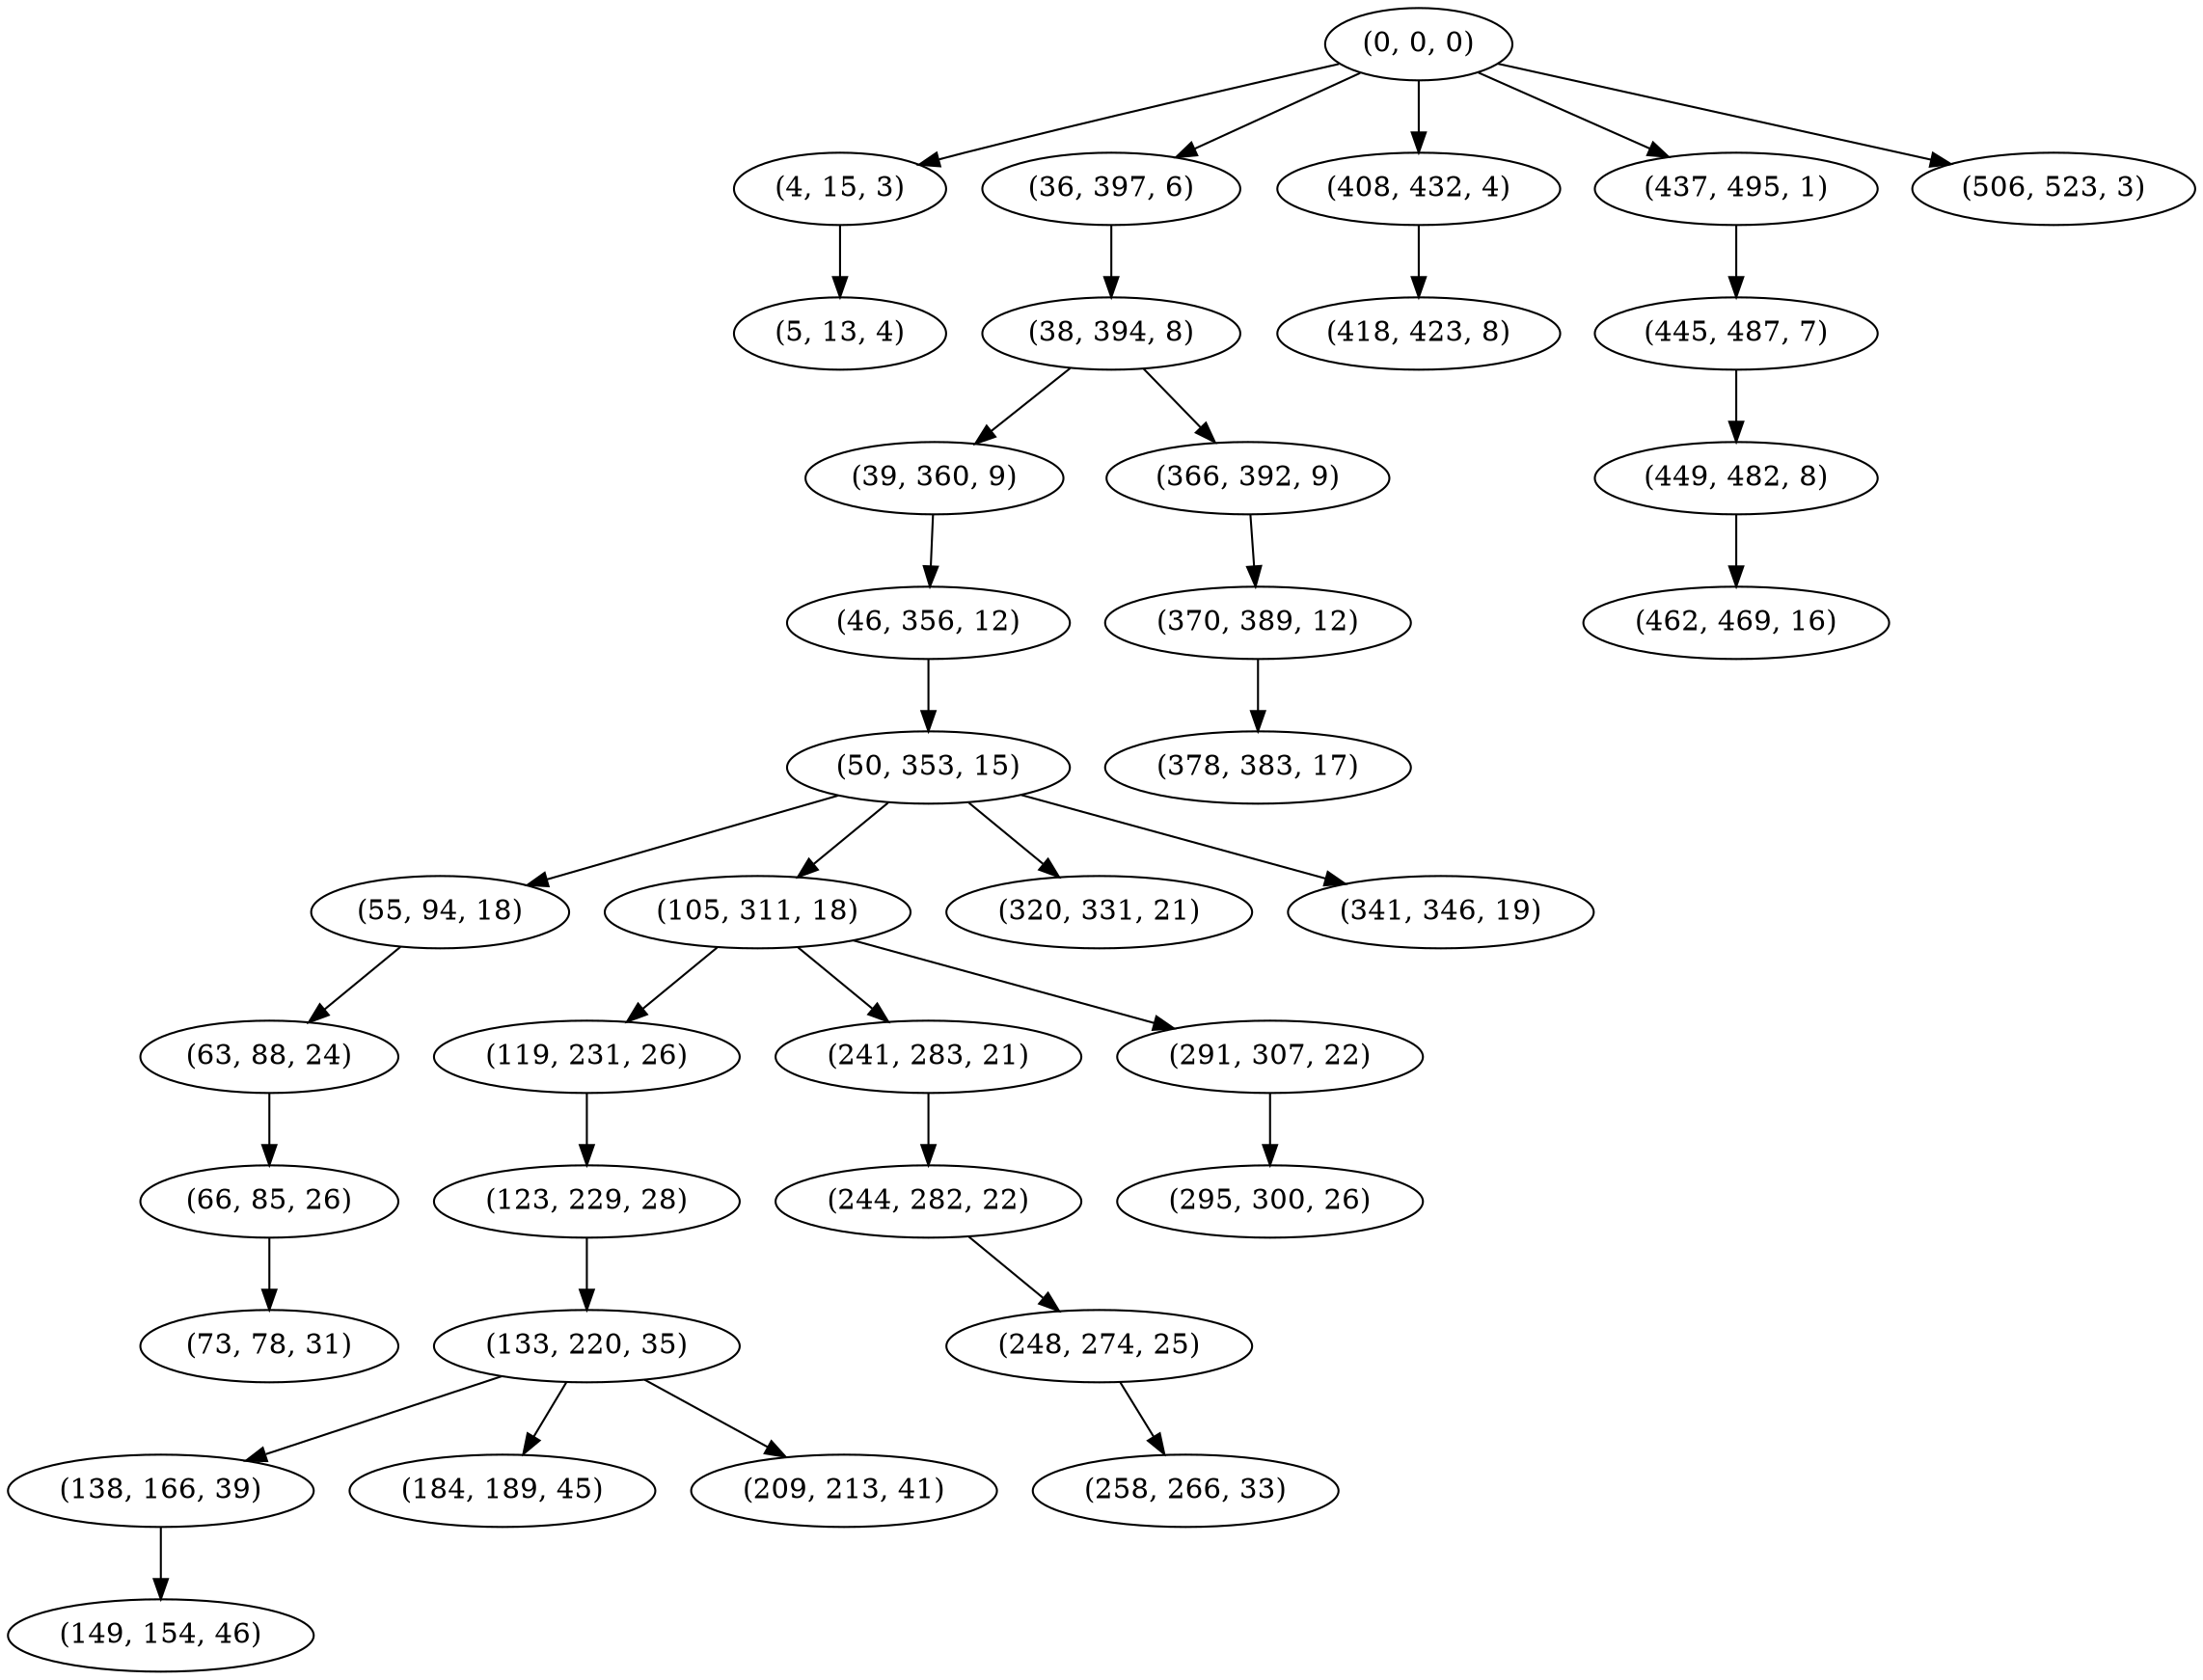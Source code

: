 digraph tree {
    "(0, 0, 0)";
    "(4, 15, 3)";
    "(5, 13, 4)";
    "(36, 397, 6)";
    "(38, 394, 8)";
    "(39, 360, 9)";
    "(46, 356, 12)";
    "(50, 353, 15)";
    "(55, 94, 18)";
    "(63, 88, 24)";
    "(66, 85, 26)";
    "(73, 78, 31)";
    "(105, 311, 18)";
    "(119, 231, 26)";
    "(123, 229, 28)";
    "(133, 220, 35)";
    "(138, 166, 39)";
    "(149, 154, 46)";
    "(184, 189, 45)";
    "(209, 213, 41)";
    "(241, 283, 21)";
    "(244, 282, 22)";
    "(248, 274, 25)";
    "(258, 266, 33)";
    "(291, 307, 22)";
    "(295, 300, 26)";
    "(320, 331, 21)";
    "(341, 346, 19)";
    "(366, 392, 9)";
    "(370, 389, 12)";
    "(378, 383, 17)";
    "(408, 432, 4)";
    "(418, 423, 8)";
    "(437, 495, 1)";
    "(445, 487, 7)";
    "(449, 482, 8)";
    "(462, 469, 16)";
    "(506, 523, 3)";
    "(0, 0, 0)" -> "(4, 15, 3)";
    "(0, 0, 0)" -> "(36, 397, 6)";
    "(0, 0, 0)" -> "(408, 432, 4)";
    "(0, 0, 0)" -> "(437, 495, 1)";
    "(0, 0, 0)" -> "(506, 523, 3)";
    "(4, 15, 3)" -> "(5, 13, 4)";
    "(36, 397, 6)" -> "(38, 394, 8)";
    "(38, 394, 8)" -> "(39, 360, 9)";
    "(38, 394, 8)" -> "(366, 392, 9)";
    "(39, 360, 9)" -> "(46, 356, 12)";
    "(46, 356, 12)" -> "(50, 353, 15)";
    "(50, 353, 15)" -> "(55, 94, 18)";
    "(50, 353, 15)" -> "(105, 311, 18)";
    "(50, 353, 15)" -> "(320, 331, 21)";
    "(50, 353, 15)" -> "(341, 346, 19)";
    "(55, 94, 18)" -> "(63, 88, 24)";
    "(63, 88, 24)" -> "(66, 85, 26)";
    "(66, 85, 26)" -> "(73, 78, 31)";
    "(105, 311, 18)" -> "(119, 231, 26)";
    "(105, 311, 18)" -> "(241, 283, 21)";
    "(105, 311, 18)" -> "(291, 307, 22)";
    "(119, 231, 26)" -> "(123, 229, 28)";
    "(123, 229, 28)" -> "(133, 220, 35)";
    "(133, 220, 35)" -> "(138, 166, 39)";
    "(133, 220, 35)" -> "(184, 189, 45)";
    "(133, 220, 35)" -> "(209, 213, 41)";
    "(138, 166, 39)" -> "(149, 154, 46)";
    "(241, 283, 21)" -> "(244, 282, 22)";
    "(244, 282, 22)" -> "(248, 274, 25)";
    "(248, 274, 25)" -> "(258, 266, 33)";
    "(291, 307, 22)" -> "(295, 300, 26)";
    "(366, 392, 9)" -> "(370, 389, 12)";
    "(370, 389, 12)" -> "(378, 383, 17)";
    "(408, 432, 4)" -> "(418, 423, 8)";
    "(437, 495, 1)" -> "(445, 487, 7)";
    "(445, 487, 7)" -> "(449, 482, 8)";
    "(449, 482, 8)" -> "(462, 469, 16)";
}
